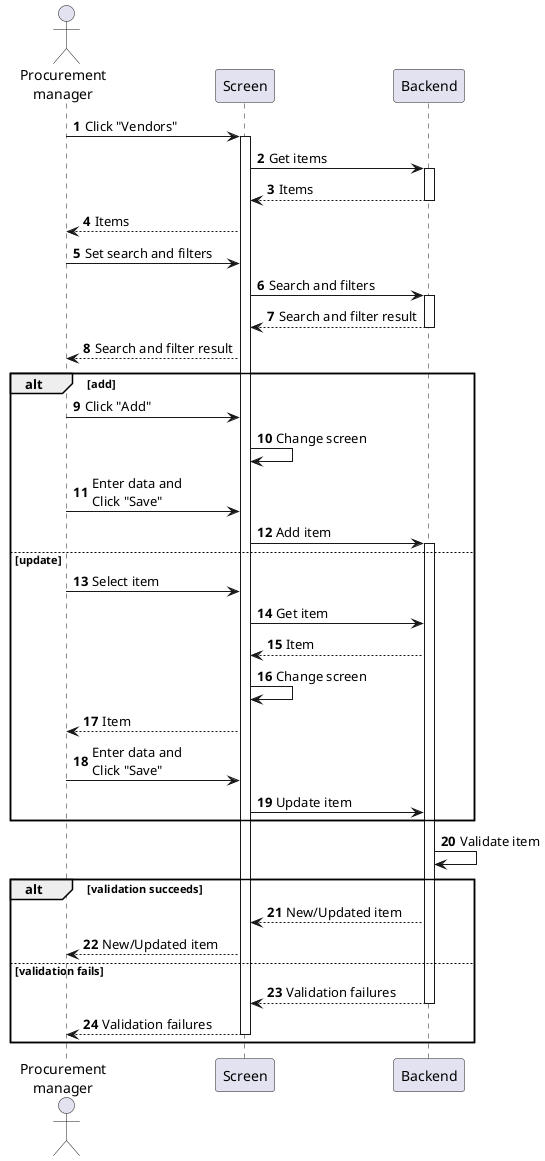 @startuml procurement-vendor-manage
autonumber

actor "Procurement\nmanager" as a
participant Screen as f
participant Backend as b

a -> f : Click "Vendors"
activate f
f -> b : Get items
activate b
return Items
f --> a : Items
a -> f : Set search and filters
f -> b : Search and filters
activate b
return Search and filter result
f --> a : Search and filter result

alt add
    a -> f : Click "Add"
    f -> f : Change screen
    a -> f : Enter data and\nClick "Save"
    f -> b : Add item
    activate b
else update
    a -> f : Select item
    f -> b : Get item
    b --> f : Item
    f -> f : Change screen
    f --> a : Item
    a -> f : Enter data and\nClick "Save"
    f -> b : Update item
end

b -> b : Validate item

alt validation succeeds
    b --> f : New/Updated item
    f --> a : New/Updated item
else validation fails
    return Validation failures
    return Validation failures
end
@enduml